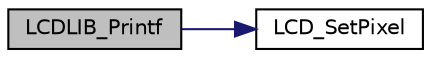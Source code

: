 digraph "LCDLIB_Printf"
{
 // LATEX_PDF_SIZE
  edge [fontname="Helvetica",fontsize="10",labelfontname="Helvetica",labelfontsize="10"];
  node [fontname="Helvetica",fontsize="10",shape=record];
  rankdir="LR";
  Node1 [label="LCDLIB_Printf",height=0.2,width=0.4,color="black", fillcolor="grey75", style="filled", fontcolor="black",tooltip="Display text on LCD."];
  Node1 -> Node2 [color="midnightblue",fontsize="10",style="solid",fontname="Helvetica"];
  Node2 [label="LCD_SetPixel",height=0.2,width=0.4,color="black", fillcolor="white", style="filled",URL="$d3/d2d/group___n_a_n_o1_x2___l_c_d___e_x_p_o_r_t_e_d___f_u_n_c_t_i_o_n_s.html#ga38931e2f60a5bca8527b78604644e67a",tooltip="Enables a segment on the LCD display."];
}

